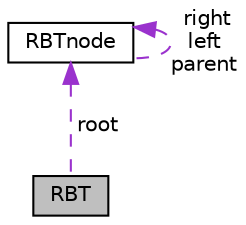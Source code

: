 digraph "RBT"
{
  edge [fontname="Helvetica",fontsize="10",labelfontname="Helvetica",labelfontsize="10"];
  node [fontname="Helvetica",fontsize="10",shape=record];
  Node1 [label="RBT",height=0.2,width=0.4,color="black", fillcolor="grey75", style="filled", fontcolor="black"];
  Node2 -> Node1 [dir="back",color="darkorchid3",fontsize="10",style="dashed",label=" root" ,fontname="Helvetica"];
  Node2 [label="RBTnode",height=0.2,width=0.4,color="black", fillcolor="white", style="filled",URL="$class_r_b_tnode.html"];
  Node2 -> Node2 [dir="back",color="darkorchid3",fontsize="10",style="dashed",label=" right\nleft\nparent" ,fontname="Helvetica"];
}
